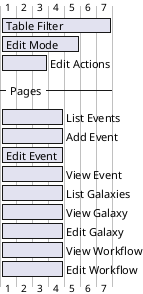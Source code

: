 @startgantt
[Table Filter] requires 7 days
[Edit Mode] requires 5 days
[Edit Actions] requires 3 day
-- Pages --
[List Events] requires 4 days
[Add Event] requires 4 days
[Edit Event] requires 4 days
[View Event] requires 4 days
[List Galaxies] requires 4 days
[View Galaxy] requires 4 days
[Edit Galaxy] requires 4 days
[View Workflow] requires 4 days
[Edit Workflow] requires 4 days
[Edit Event] requires 4 days

@endgantt
